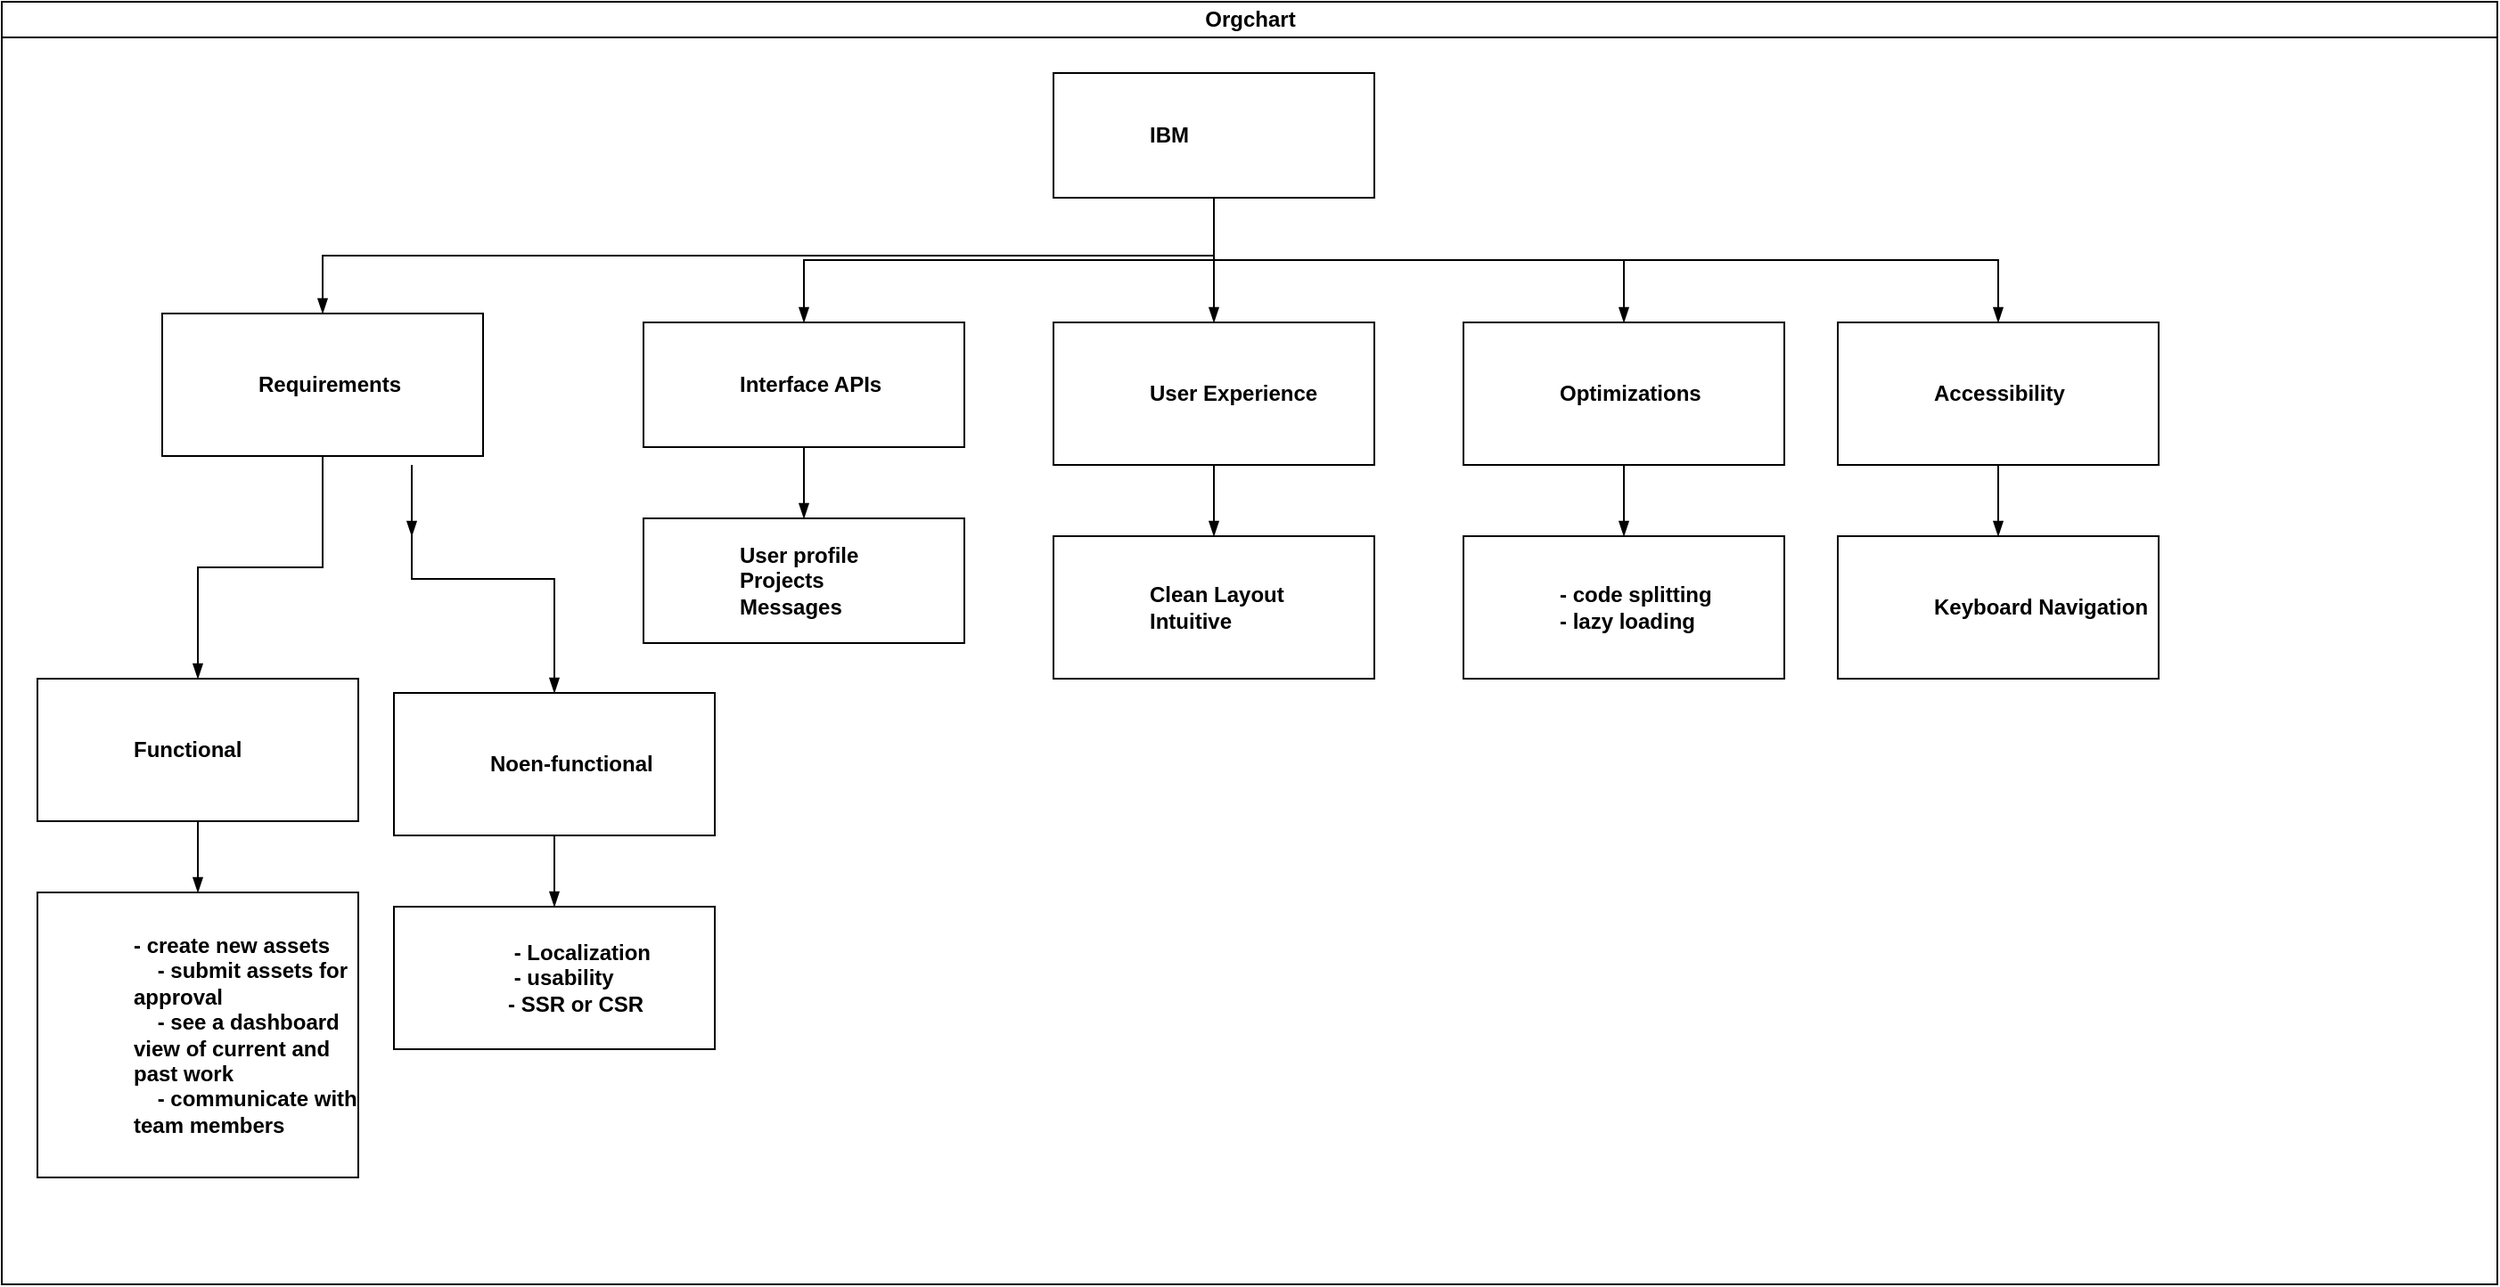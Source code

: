 <mxfile version="22.1.6" type="github">
  <diagram id="prtHgNgQTEPvFCAcTncT" name="Page-1">
    <mxGraphModel dx="1258" dy="690" grid="1" gridSize="10" guides="1" tooltips="1" connect="1" arrows="1" fold="1" page="1" pageScale="1" pageWidth="827" pageHeight="1169" math="0" shadow="0">
      <root>
        <mxCell id="0" />
        <mxCell id="1" parent="0" />
        <mxCell id="dNxyNK7c78bLwvsdeMH5-11" value="Orgchart" style="swimlane;html=1;startSize=20;horizontal=1;containerType=tree;glass=0;movable=1;resizable=1;rotatable=1;deletable=1;editable=1;locked=0;connectable=1;" parent="1" vertex="1">
          <mxGeometry x="40" y="72" width="1400" height="720" as="geometry" />
        </mxCell>
        <UserObject label="IBM" name="Tessa Miller" position="CFO" location="Office 1" email="me@example.com" placeholders="1" link="https://www.draw.io" id="dNxyNK7c78bLwvsdeMH5-12">
          <mxCell style="label;image=https://cdn3.iconfinder.com/data/icons/user-avatars-1/512/users-3-128.png;whiteSpace=wrap;html=1;rounded=0;glass=0;treeMoving=1;treeFolding=1;" parent="dNxyNK7c78bLwvsdeMH5-11" vertex="1">
            <mxGeometry x="590" y="40" width="180" height="70" as="geometry" />
          </mxCell>
        </UserObject>
        <mxCell id="dNxyNK7c78bLwvsdeMH5-13" value="" style="endArrow=blockThin;endFill=1;fontSize=11;edgeStyle=elbowEdgeStyle;elbow=vertical;rounded=0;" parent="dNxyNK7c78bLwvsdeMH5-11" source="dNxyNK7c78bLwvsdeMH5-12" target="dNxyNK7c78bLwvsdeMH5-14" edge="1">
          <mxGeometry relative="1" as="geometry" />
        </mxCell>
        <UserObject label="Requirements" name="Edward Morrison" position="Brand Manager" location="Office 2" email="me@example.com" placeholders="1" link="https://www.draw.io" id="dNxyNK7c78bLwvsdeMH5-14">
          <mxCell style="label;image=https://cdn3.iconfinder.com/data/icons/user-avatars-1/512/users-10-3-128.png;whiteSpace=wrap;html=1;rounded=0;glass=0;treeFolding=1;treeMoving=1;" parent="dNxyNK7c78bLwvsdeMH5-11" vertex="1">
            <mxGeometry x="90" y="175" width="180" height="80" as="geometry" />
          </mxCell>
        </UserObject>
        <mxCell id="dNxyNK7c78bLwvsdeMH5-15" value="" style="endArrow=blockThin;endFill=1;fontSize=11;edgeStyle=elbowEdgeStyle;elbow=vertical;rounded=0;" parent="dNxyNK7c78bLwvsdeMH5-11" source="dNxyNK7c78bLwvsdeMH5-12" target="dNxyNK7c78bLwvsdeMH5-16" edge="1">
          <mxGeometry relative="1" as="geometry" />
        </mxCell>
        <UserObject label="Interface APIs" name="Evan Valet" position="HR Director" location="Office 4" email="me@example.com" placeholders="1" link="https://www.draw.io" id="dNxyNK7c78bLwvsdeMH5-16">
          <mxCell style="label;image=https://cdn3.iconfinder.com/data/icons/user-avatars-1/512/users-9-2-128.png;whiteSpace=wrap;html=1;rounded=0;glass=0;treeFolding=1;treeMoving=1;" parent="dNxyNK7c78bLwvsdeMH5-11" vertex="1">
            <mxGeometry x="360" y="180" width="180" height="70" as="geometry" />
          </mxCell>
        </UserObject>
        <mxCell id="dNxyNK7c78bLwvsdeMH5-17" value="" style="endArrow=blockThin;endFill=1;fontSize=11;edgeStyle=elbowEdgeStyle;elbow=vertical;rounded=0;" parent="dNxyNK7c78bLwvsdeMH5-11" source="dNxyNK7c78bLwvsdeMH5-12" target="dNxyNK7c78bLwvsdeMH5-18" edge="1">
          <mxGeometry relative="1" as="geometry" />
        </mxCell>
        <UserObject label="User Experience" name="Alison Donovan" position="System Admin" location="Office 3" email="me@example.com" placeholders="1" link="https://www.draw.io" id="dNxyNK7c78bLwvsdeMH5-18">
          <mxCell style="label;image=https://cdn3.iconfinder.com/data/icons/user-avatars-1/512/users-2-128.png;whiteSpace=wrap;html=1;rounded=0;glass=0;" parent="dNxyNK7c78bLwvsdeMH5-11" vertex="1">
            <mxGeometry x="590" y="180" width="180" height="80" as="geometry" />
          </mxCell>
        </UserObject>
        <mxCell id="0JNLTgGEWMmJkddRcO9L-6" value="" style="endArrow=blockThin;endFill=1;fontSize=11;edgeStyle=elbowEdgeStyle;elbow=vertical;rounded=0;" edge="1" parent="dNxyNK7c78bLwvsdeMH5-11">
          <mxGeometry relative="1" as="geometry">
            <mxPoint x="230" y="260" as="sourcePoint" />
            <mxPoint x="230" y="300" as="targetPoint" />
          </mxGeometry>
        </mxCell>
        <mxCell id="0JNLTgGEWMmJkddRcO9L-10" value="" style="endArrow=blockThin;endFill=1;fontSize=11;edgeStyle=elbowEdgeStyle;elbow=vertical;rounded=0;" edge="1" target="0JNLTgGEWMmJkddRcO9L-11" parent="dNxyNK7c78bLwvsdeMH5-11">
          <mxGeometry relative="1" as="geometry">
            <mxPoint x="230" y="260" as="sourcePoint" />
          </mxGeometry>
        </mxCell>
        <UserObject label="Noen-functional" name="Edward Morrison" position="Brand Manager" location="Office 2" email="me@example.com" placeholders="1" link="https://www.draw.io" id="0JNLTgGEWMmJkddRcO9L-11">
          <mxCell style="label;image=https://cdn3.iconfinder.com/data/icons/user-avatars-1/512/users-10-3-128.png;whiteSpace=wrap;html=1;rounded=0;glass=0;treeFolding=1;treeMoving=1;" vertex="1" parent="dNxyNK7c78bLwvsdeMH5-11">
            <mxGeometry x="220" y="388" width="180" height="80" as="geometry" />
          </mxCell>
        </UserObject>
        <UserObject label="Optimizations" name="Alison Donovan" position="System Admin" location="Office 3" email="me@example.com" placeholders="1" link="https://www.draw.io" id="0JNLTgGEWMmJkddRcO9L-14">
          <mxCell style="label;image=https://cdn3.iconfinder.com/data/icons/user-avatars-1/512/users-2-128.png;whiteSpace=wrap;html=1;rounded=0;glass=0;" vertex="1" parent="dNxyNK7c78bLwvsdeMH5-11">
            <mxGeometry x="820" y="180" width="180" height="80" as="geometry" />
          </mxCell>
        </UserObject>
        <mxCell id="0JNLTgGEWMmJkddRcO9L-15" value="" style="endArrow=blockThin;endFill=1;fontSize=11;edgeStyle=elbowEdgeStyle;elbow=vertical;rounded=0;" edge="1" parent="dNxyNK7c78bLwvsdeMH5-11" source="dNxyNK7c78bLwvsdeMH5-12" target="0JNLTgGEWMmJkddRcO9L-14">
          <mxGeometry relative="1" as="geometry">
            <mxPoint x="460" y="120" as="sourcePoint" />
            <mxPoint x="680" y="180" as="targetPoint" />
          </mxGeometry>
        </mxCell>
        <UserObject label="Accessibility" name="Alison Donovan" position="System Admin" location="Office 3" email="me@example.com" placeholders="1" link="https://www.draw.io" id="0JNLTgGEWMmJkddRcO9L-16">
          <mxCell style="label;image=https://cdn3.iconfinder.com/data/icons/user-avatars-1/512/users-2-128.png;whiteSpace=wrap;html=1;rounded=0;glass=0;" vertex="1" parent="dNxyNK7c78bLwvsdeMH5-11">
            <mxGeometry x="1030" y="180" width="180" height="80" as="geometry" />
          </mxCell>
        </UserObject>
        <mxCell id="0JNLTgGEWMmJkddRcO9L-17" value="" style="endArrow=blockThin;endFill=1;fontSize=11;edgeStyle=elbowEdgeStyle;elbow=vertical;rounded=0;" edge="1" parent="dNxyNK7c78bLwvsdeMH5-11" source="dNxyNK7c78bLwvsdeMH5-12" target="0JNLTgGEWMmJkddRcO9L-16">
          <mxGeometry relative="1" as="geometry">
            <mxPoint x="460" y="120" as="sourcePoint" />
            <mxPoint x="910" y="180" as="targetPoint" />
          </mxGeometry>
        </mxCell>
        <mxCell id="0JNLTgGEWMmJkddRcO9L-18" value="" style="endArrow=blockThin;endFill=1;fontSize=11;edgeStyle=elbowEdgeStyle;elbow=vertical;rounded=0;" edge="1" target="0JNLTgGEWMmJkddRcO9L-19" source="0JNLTgGEWMmJkddRcO9L-14" parent="dNxyNK7c78bLwvsdeMH5-11">
          <mxGeometry relative="1" as="geometry">
            <mxPoint x="750" y="182" as="sourcePoint" />
            <mxPoint x="750" y="252" as="targetPoint" />
          </mxGeometry>
        </mxCell>
        <UserObject label="&lt;div&gt;- code splitting&lt;/div&gt;&lt;div&gt;&lt;span style=&quot;font-size: 12px;&quot;&gt;- lazy loading&lt;/span&gt;&lt;/div&gt;" name="Alison Donovan" position="System Admin" location="Office 3" email="me@example.com" placeholders="1" link="https://www.draw.io" id="0JNLTgGEWMmJkddRcO9L-19">
          <mxCell style="label;image=https://cdn3.iconfinder.com/data/icons/user-avatars-1/512/users-2-128.png;whiteSpace=wrap;html=1;rounded=0;glass=0;" vertex="1" parent="dNxyNK7c78bLwvsdeMH5-11">
            <mxGeometry x="820" y="300" width="180" height="80" as="geometry" />
          </mxCell>
        </UserObject>
        <mxCell id="0JNLTgGEWMmJkddRcO9L-20" value="" style="endArrow=blockThin;endFill=1;fontSize=11;edgeStyle=elbowEdgeStyle;elbow=vertical;rounded=0;" edge="1" target="0JNLTgGEWMmJkddRcO9L-21" source="0JNLTgGEWMmJkddRcO9L-16" parent="dNxyNK7c78bLwvsdeMH5-11">
          <mxGeometry relative="1" as="geometry">
            <mxPoint x="750" y="182" as="sourcePoint" />
            <mxPoint x="980" y="252" as="targetPoint" />
          </mxGeometry>
        </mxCell>
        <UserObject label="Keyboard Navigation" name="Alison Donovan" position="System Admin" location="Office 3" email="me@example.com" placeholders="1" link="https://www.draw.io" id="0JNLTgGEWMmJkddRcO9L-21">
          <mxCell style="label;image=https://cdn3.iconfinder.com/data/icons/user-avatars-1/512/users-2-128.png;whiteSpace=wrap;html=1;rounded=0;glass=0;" vertex="1" parent="dNxyNK7c78bLwvsdeMH5-11">
            <mxGeometry x="1030" y="300" width="180" height="80" as="geometry" />
          </mxCell>
        </UserObject>
        <mxCell id="0JNLTgGEWMmJkddRcO9L-22" value="" style="endArrow=blockThin;endFill=1;fontSize=11;edgeStyle=elbowEdgeStyle;elbow=vertical;rounded=0;" edge="1" target="0JNLTgGEWMmJkddRcO9L-23" source="dNxyNK7c78bLwvsdeMH5-18" parent="dNxyNK7c78bLwvsdeMH5-11">
          <mxGeometry relative="1" as="geometry">
            <mxPoint x="750" y="182" as="sourcePoint" />
          </mxGeometry>
        </mxCell>
        <UserObject label="Clean Layout&lt;br&gt;Intuitive" name="Alison Donovan" position="System Admin" location="Office 3" email="me@example.com" placeholders="1" link="https://www.draw.io" id="0JNLTgGEWMmJkddRcO9L-23">
          <mxCell style="label;image=https://cdn3.iconfinder.com/data/icons/user-avatars-1/512/users-2-128.png;whiteSpace=wrap;html=1;rounded=0;glass=0;" vertex="1" parent="dNxyNK7c78bLwvsdeMH5-11">
            <mxGeometry x="590" y="300" width="180" height="80" as="geometry" />
          </mxCell>
        </UserObject>
        <mxCell id="0JNLTgGEWMmJkddRcO9L-24" value="" style="endArrow=blockThin;endFill=1;fontSize=11;edgeStyle=elbowEdgeStyle;elbow=vertical;rounded=0;" edge="1" target="0JNLTgGEWMmJkddRcO9L-25" source="dNxyNK7c78bLwvsdeMH5-16" parent="dNxyNK7c78bLwvsdeMH5-11">
          <mxGeometry relative="1" as="geometry">
            <mxPoint x="740" y="182" as="sourcePoint" />
          </mxGeometry>
        </mxCell>
        <UserObject label="User profile&lt;br&gt;Projects&lt;br&gt;Messages" name="Evan Valet" position="HR Director" location="Office 4" email="me@example.com" placeholders="1" link="https://www.draw.io" id="0JNLTgGEWMmJkddRcO9L-25">
          <mxCell style="label;image=https://cdn3.iconfinder.com/data/icons/user-avatars-1/512/users-9-2-128.png;whiteSpace=wrap;html=1;rounded=0;glass=0;treeFolding=1;treeMoving=1;" vertex="1" parent="dNxyNK7c78bLwvsdeMH5-11">
            <mxGeometry x="360" y="290" width="180" height="70" as="geometry" />
          </mxCell>
        </UserObject>
        <mxCell id="0JNLTgGEWMmJkddRcO9L-26" value="" style="endArrow=blockThin;endFill=1;fontSize=11;edgeStyle=elbowEdgeStyle;elbow=vertical;rounded=0;" edge="1" target="0JNLTgGEWMmJkddRcO9L-27" source="dNxyNK7c78bLwvsdeMH5-14" parent="dNxyNK7c78bLwvsdeMH5-11">
          <mxGeometry relative="1" as="geometry">
            <mxPoint x="720" y="182" as="sourcePoint" />
          </mxGeometry>
        </mxCell>
        <UserObject label="Functional" name="Edward Morrison" position="Brand Manager" location="Office 2" email="me@example.com" placeholders="1" link="https://www.draw.io" id="0JNLTgGEWMmJkddRcO9L-27">
          <mxCell style="label;image=https://cdn3.iconfinder.com/data/icons/user-avatars-1/512/users-10-3-128.png;whiteSpace=wrap;html=1;rounded=0;glass=0;treeFolding=1;treeMoving=1;" vertex="1" parent="dNxyNK7c78bLwvsdeMH5-11">
            <mxGeometry x="20" y="380" width="180" height="80" as="geometry" />
          </mxCell>
        </UserObject>
        <mxCell id="0JNLTgGEWMmJkddRcO9L-28" value="" style="endArrow=blockThin;endFill=1;fontSize=11;edgeStyle=elbowEdgeStyle;elbow=vertical;rounded=0;" edge="1" target="0JNLTgGEWMmJkddRcO9L-29" source="0JNLTgGEWMmJkddRcO9L-27" parent="dNxyNK7c78bLwvsdeMH5-11">
          <mxGeometry relative="1" as="geometry">
            <mxPoint x="220" y="327" as="sourcePoint" />
          </mxGeometry>
        </mxCell>
        <UserObject label="&lt;div&gt;- create new assets&lt;/div&gt;&lt;div&gt;&lt;span style=&quot;font-size: 12px;&quot;&gt;&lt;span style=&quot;&quot;&gt;&lt;span style=&quot;white-space: pre;&quot;&gt;&amp;nbsp;&amp;nbsp;&amp;nbsp;&amp;nbsp;&lt;/span&gt;&lt;/span&gt;- submit assets for approval&lt;/span&gt;&lt;/div&gt;&lt;div&gt;&lt;span style=&quot;font-size: 12px;&quot;&gt;&lt;span style=&quot;&quot;&gt;&lt;span style=&quot;white-space: pre;&quot;&gt;&amp;nbsp;&amp;nbsp;&amp;nbsp;&amp;nbsp;&lt;/span&gt;&lt;/span&gt;- see a dashboard view of current and past work&lt;/span&gt;&lt;/div&gt;&lt;div&gt;&lt;span style=&quot;font-size: 12px;&quot;&gt;&lt;span style=&quot;&quot;&gt;&lt;span style=&quot;white-space: pre;&quot;&gt;&amp;nbsp;&amp;nbsp;&amp;nbsp;&amp;nbsp;&lt;/span&gt;&lt;/span&gt;- communicate with team members&lt;/span&gt;&lt;/div&gt;" name="Edward Morrison" position="Brand Manager" location="Office 2" email="me@example.com" placeholders="1" link="https://www.draw.io" id="0JNLTgGEWMmJkddRcO9L-29">
          <mxCell style="label;image=https://cdn3.iconfinder.com/data/icons/user-avatars-1/512/users-10-3-128.png;whiteSpace=wrap;html=1;rounded=0;glass=0;treeFolding=1;treeMoving=1;" vertex="1" parent="dNxyNK7c78bLwvsdeMH5-11">
            <mxGeometry x="20" y="500" width="180" height="160" as="geometry" />
          </mxCell>
        </UserObject>
        <mxCell id="0JNLTgGEWMmJkddRcO9L-30" value="" style="endArrow=blockThin;endFill=1;fontSize=11;edgeStyle=elbowEdgeStyle;elbow=vertical;rounded=0;" edge="1" target="0JNLTgGEWMmJkddRcO9L-31" source="0JNLTgGEWMmJkddRcO9L-11" parent="dNxyNK7c78bLwvsdeMH5-11">
          <mxGeometry relative="1" as="geometry">
            <mxPoint x="270" y="332" as="sourcePoint" />
          </mxGeometry>
        </mxCell>
        <UserObject label="&lt;div&gt;&amp;nbsp; &amp;nbsp; - Localization&lt;/div&gt;&lt;div&gt;&lt;span style=&quot;font-size: 12px;&quot;&gt;&lt;span style=&quot;&quot;&gt;&lt;span style=&quot;white-space: pre;&quot;&gt;&amp;nbsp;&amp;nbsp;&amp;nbsp;&amp;nbsp;&lt;/span&gt;&lt;/span&gt;- usability&lt;/span&gt;&lt;/div&gt;&lt;div&gt;&lt;span style=&quot;background-color: initial;&quot;&gt;&lt;span style=&quot;white-space: pre;&quot;&gt;&amp;nbsp;&amp;nbsp;&amp;nbsp;&lt;/span&gt;&lt;/span&gt;&lt;span style=&quot;background-color: initial;&quot;&gt;- SSR or CSR&lt;/span&gt;&lt;/div&gt;" name="Edward Morrison" position="Brand Manager" location="Office 2" email="me@example.com" placeholders="1" link="https://www.draw.io" id="0JNLTgGEWMmJkddRcO9L-31">
          <mxCell style="label;image=https://cdn3.iconfinder.com/data/icons/user-avatars-1/512/users-10-3-128.png;whiteSpace=wrap;html=1;rounded=0;glass=0;treeFolding=1;treeMoving=1;" vertex="1" parent="dNxyNK7c78bLwvsdeMH5-11">
            <mxGeometry x="220" y="508" width="180" height="80" as="geometry" />
          </mxCell>
        </UserObject>
      </root>
    </mxGraphModel>
  </diagram>
</mxfile>
